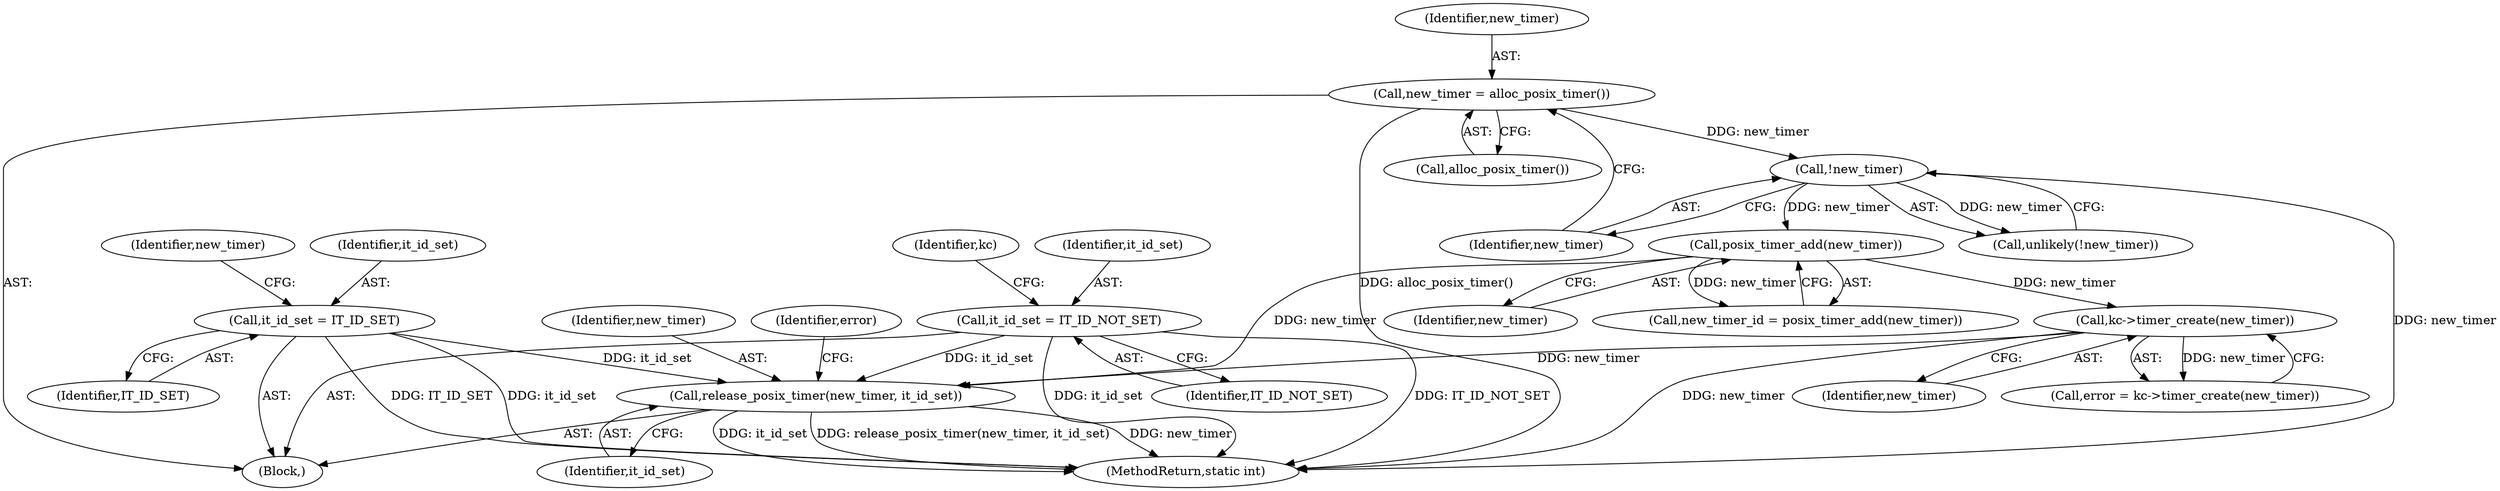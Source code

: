 digraph "0_linux_78c9c4dfbf8c04883941445a195276bb4bb92c76_3@pointer" {
"1000361" [label="(Call,release_posix_timer(new_timer, it_id_set))"];
"1000321" [label="(Call,kc->timer_create(new_timer))"];
"1000149" [label="(Call,posix_timer_add(new_timer))"];
"1000137" [label="(Call,!new_timer)"];
"1000132" [label="(Call,new_timer = alloc_posix_timer())"];
"1000160" [label="(Call,it_id_set = IT_ID_SET)"];
"1000115" [label="(Call,it_id_set = IT_ID_NOT_SET)"];
"1000105" [label="(Block,)"];
"1000165" [label="(Identifier,new_timer)"];
"1000322" [label="(Identifier,new_timer)"];
"1000115" [label="(Call,it_id_set = IT_ID_NOT_SET)"];
"1000161" [label="(Identifier,it_id_set)"];
"1000137" [label="(Call,!new_timer)"];
"1000150" [label="(Identifier,new_timer)"];
"1000319" [label="(Call,error = kc->timer_create(new_timer))"];
"1000162" [label="(Identifier,IT_ID_SET)"];
"1000136" [label="(Call,unlikely(!new_timer))"];
"1000147" [label="(Call,new_timer_id = posix_timer_add(new_timer))"];
"1000134" [label="(Call,alloc_posix_timer())"];
"1000116" [label="(Identifier,it_id_set)"];
"1000321" [label="(Call,kc->timer_create(new_timer))"];
"1000138" [label="(Identifier,new_timer)"];
"1000132" [label="(Call,new_timer = alloc_posix_timer())"];
"1000117" [label="(Identifier,IT_ID_NOT_SET)"];
"1000362" [label="(Identifier,new_timer)"];
"1000363" [label="(Identifier,it_id_set)"];
"1000120" [label="(Identifier,kc)"];
"1000365" [label="(Identifier,error)"];
"1000149" [label="(Call,posix_timer_add(new_timer))"];
"1000361" [label="(Call,release_posix_timer(new_timer, it_id_set))"];
"1000366" [label="(MethodReturn,static int)"];
"1000160" [label="(Call,it_id_set = IT_ID_SET)"];
"1000133" [label="(Identifier,new_timer)"];
"1000361" -> "1000105"  [label="AST: "];
"1000361" -> "1000363"  [label="CFG: "];
"1000362" -> "1000361"  [label="AST: "];
"1000363" -> "1000361"  [label="AST: "];
"1000365" -> "1000361"  [label="CFG: "];
"1000361" -> "1000366"  [label="DDG: release_posix_timer(new_timer, it_id_set)"];
"1000361" -> "1000366"  [label="DDG: new_timer"];
"1000361" -> "1000366"  [label="DDG: it_id_set"];
"1000321" -> "1000361"  [label="DDG: new_timer"];
"1000149" -> "1000361"  [label="DDG: new_timer"];
"1000160" -> "1000361"  [label="DDG: it_id_set"];
"1000115" -> "1000361"  [label="DDG: it_id_set"];
"1000321" -> "1000319"  [label="AST: "];
"1000321" -> "1000322"  [label="CFG: "];
"1000322" -> "1000321"  [label="AST: "];
"1000319" -> "1000321"  [label="CFG: "];
"1000321" -> "1000366"  [label="DDG: new_timer"];
"1000321" -> "1000319"  [label="DDG: new_timer"];
"1000149" -> "1000321"  [label="DDG: new_timer"];
"1000149" -> "1000147"  [label="AST: "];
"1000149" -> "1000150"  [label="CFG: "];
"1000150" -> "1000149"  [label="AST: "];
"1000147" -> "1000149"  [label="CFG: "];
"1000149" -> "1000147"  [label="DDG: new_timer"];
"1000137" -> "1000149"  [label="DDG: new_timer"];
"1000137" -> "1000136"  [label="AST: "];
"1000137" -> "1000138"  [label="CFG: "];
"1000138" -> "1000137"  [label="AST: "];
"1000136" -> "1000137"  [label="CFG: "];
"1000137" -> "1000366"  [label="DDG: new_timer"];
"1000137" -> "1000136"  [label="DDG: new_timer"];
"1000132" -> "1000137"  [label="DDG: new_timer"];
"1000132" -> "1000105"  [label="AST: "];
"1000132" -> "1000134"  [label="CFG: "];
"1000133" -> "1000132"  [label="AST: "];
"1000134" -> "1000132"  [label="AST: "];
"1000138" -> "1000132"  [label="CFG: "];
"1000132" -> "1000366"  [label="DDG: alloc_posix_timer()"];
"1000160" -> "1000105"  [label="AST: "];
"1000160" -> "1000162"  [label="CFG: "];
"1000161" -> "1000160"  [label="AST: "];
"1000162" -> "1000160"  [label="AST: "];
"1000165" -> "1000160"  [label="CFG: "];
"1000160" -> "1000366"  [label="DDG: IT_ID_SET"];
"1000160" -> "1000366"  [label="DDG: it_id_set"];
"1000115" -> "1000105"  [label="AST: "];
"1000115" -> "1000117"  [label="CFG: "];
"1000116" -> "1000115"  [label="AST: "];
"1000117" -> "1000115"  [label="AST: "];
"1000120" -> "1000115"  [label="CFG: "];
"1000115" -> "1000366"  [label="DDG: IT_ID_NOT_SET"];
"1000115" -> "1000366"  [label="DDG: it_id_set"];
}

